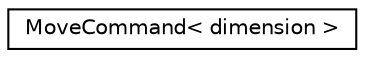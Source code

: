 digraph "Graphical Class Hierarchy"
{
  edge [fontname="Helvetica",fontsize="10",labelfontname="Helvetica",labelfontsize="10"];
  node [fontname="Helvetica",fontsize="10",shape=record];
  rankdir="LR";
  Node0 [label="MoveCommand\< dimension \>",height=0.2,width=0.4,color="black", fillcolor="white", style="filled",URL="$class_move_command.html"];
}
